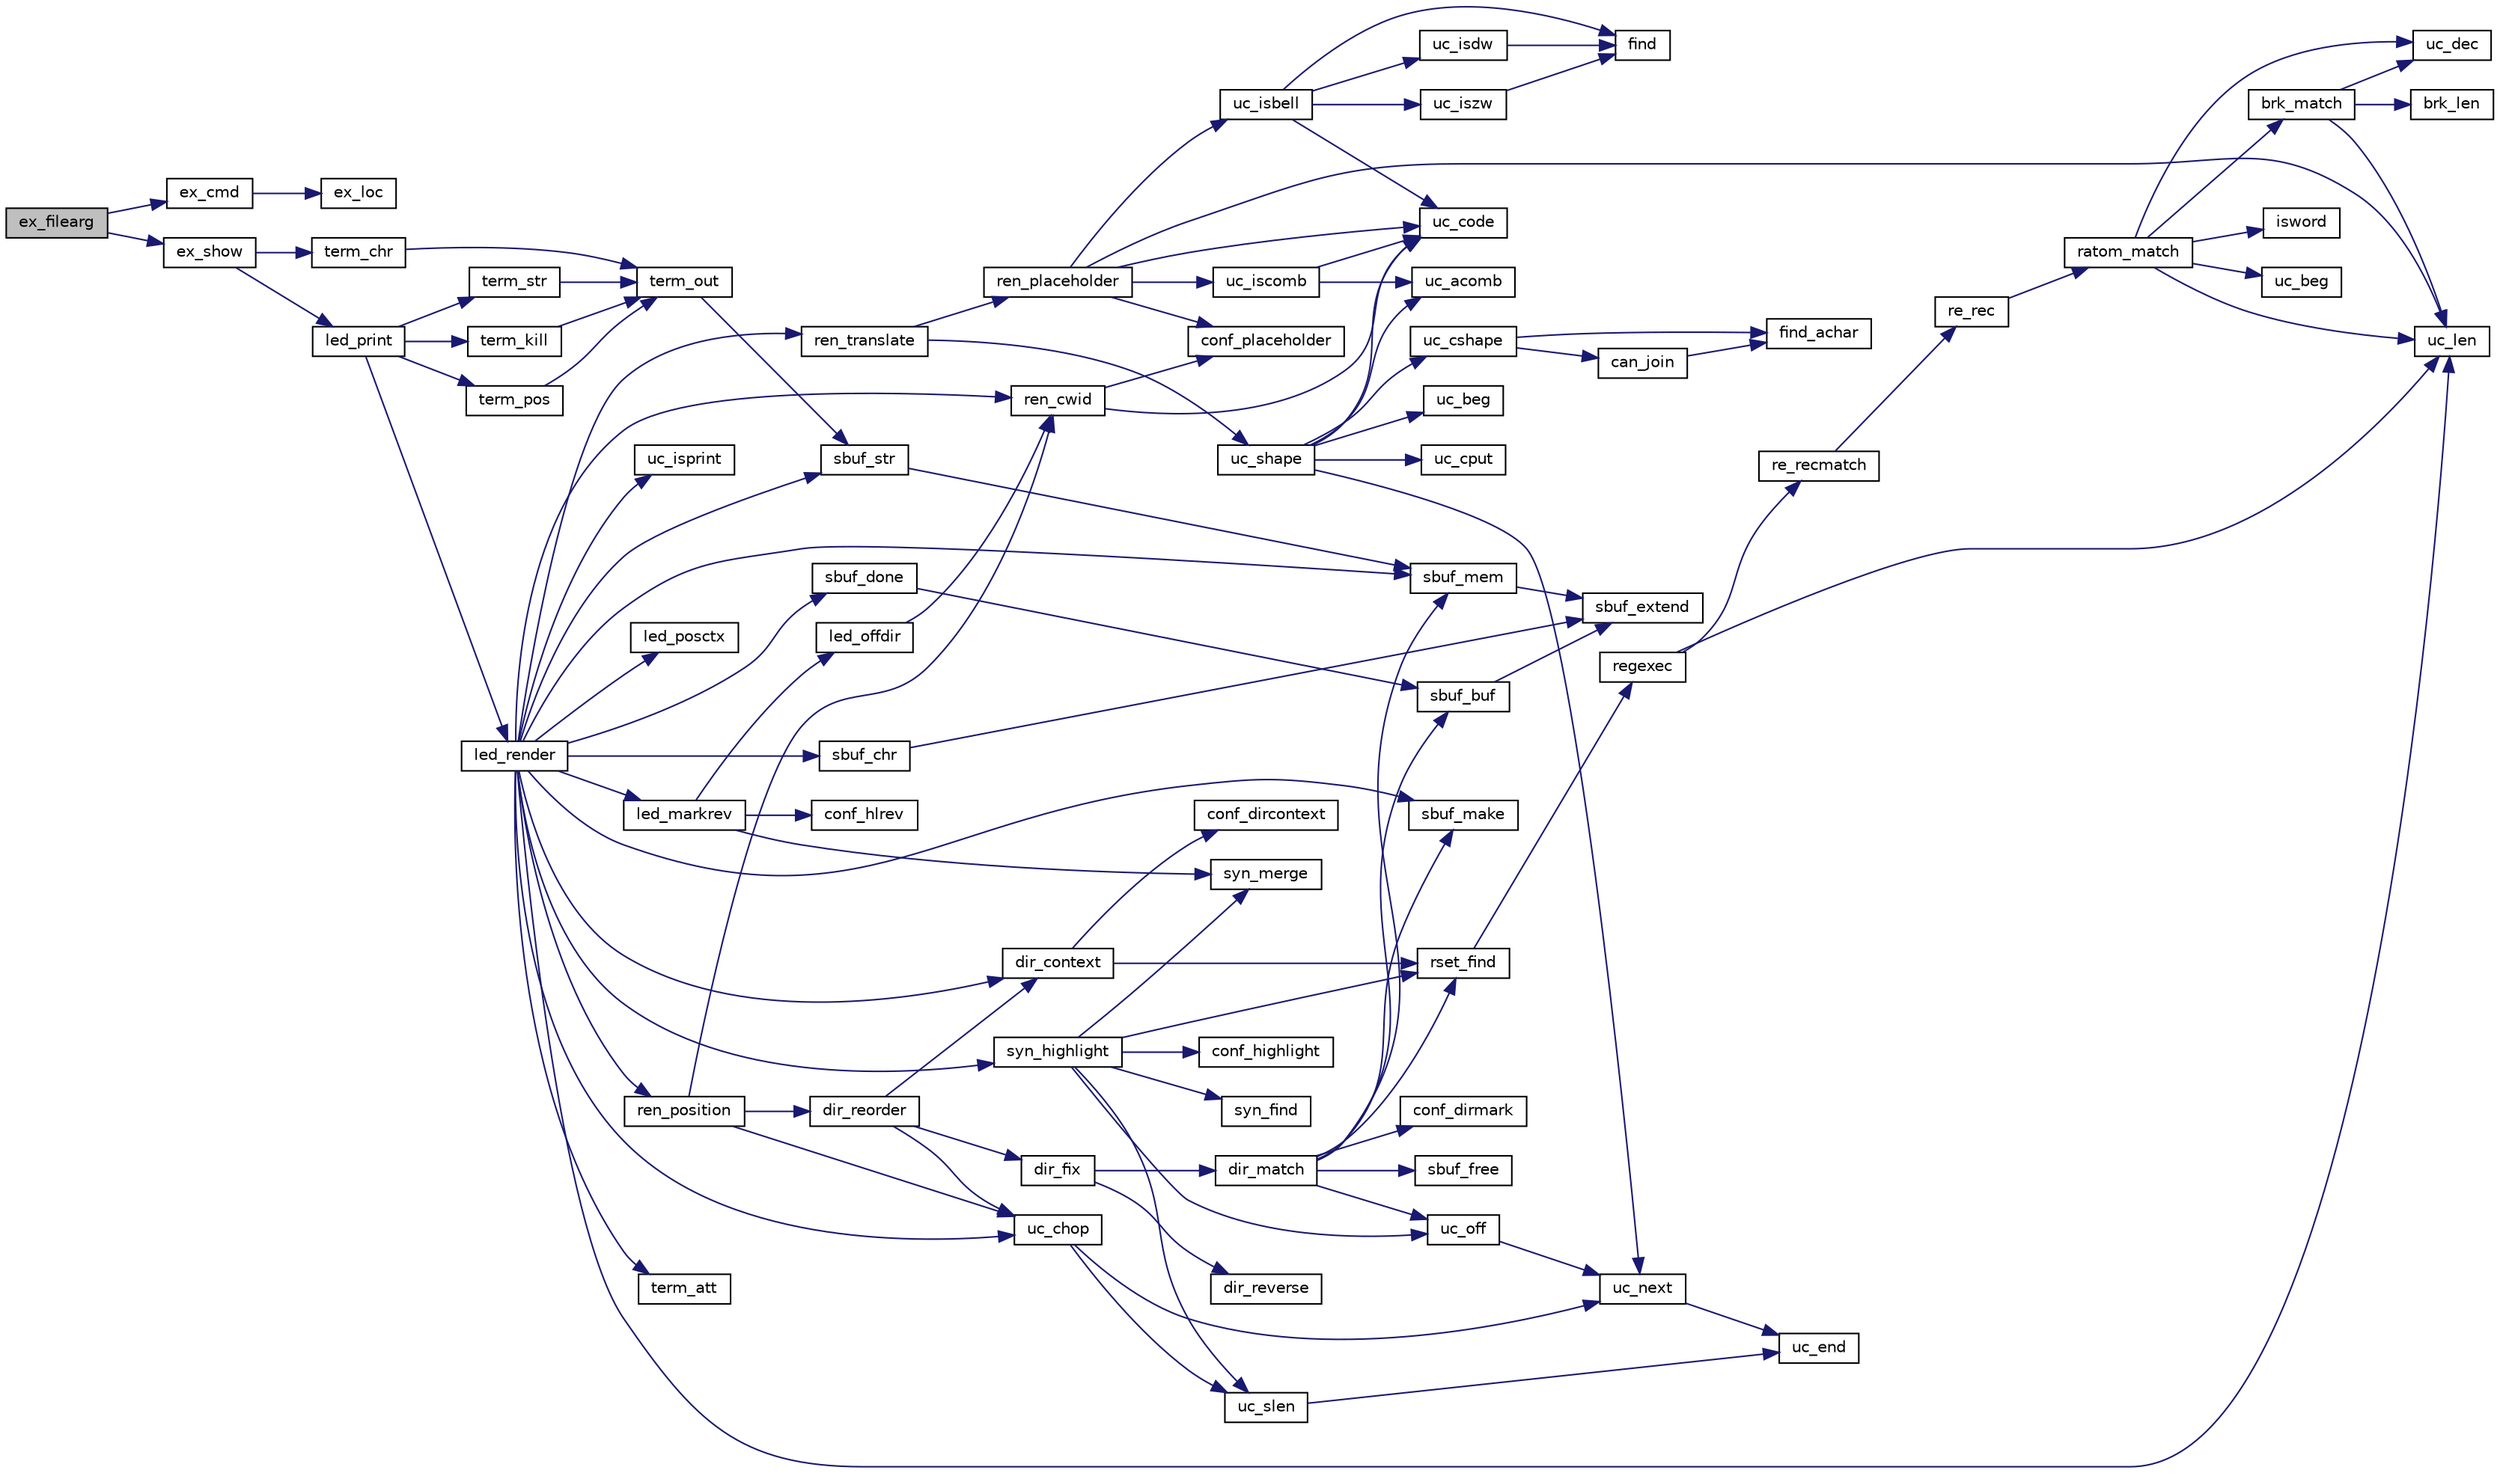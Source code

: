 digraph "ex_filearg"
{
 // INTERACTIVE_SVG=YES
 // LATEX_PDF_SIZE
  edge [fontname="Helvetica",fontsize="10",labelfontname="Helvetica",labelfontsize="10"];
  node [fontname="Helvetica",fontsize="10",shape=record];
  rankdir="LR";
  Node1 [label="ex_filearg",height=0.2,width=0.4,color="black", fillcolor="grey75", style="filled", fontcolor="black",tooltip=" "];
  Node1 -> Node2 [color="midnightblue",fontsize="10",style="solid",fontname="Helvetica"];
  Node2 [label="ex_cmd",height=0.2,width=0.4,color="black", fillcolor="white", style="filled",URL="$ex_8c.html#ac81e7e5f5a7172bb68069a443e15d8c1",tooltip=" "];
  Node2 -> Node3 [color="midnightblue",fontsize="10",style="solid",fontname="Helvetica"];
  Node3 [label="ex_loc",height=0.2,width=0.4,color="black", fillcolor="white", style="filled",URL="$ex_8c.html#a08b9908970de656c77ff16330b753c55",tooltip=" "];
  Node1 -> Node4 [color="midnightblue",fontsize="10",style="solid",fontname="Helvetica"];
  Node4 [label="ex_show",height=0.2,width=0.4,color="black", fillcolor="white", style="filled",URL="$vi_8c.html#ad27b2fbb84601eb4c5af3b1f28feac75",tooltip=" "];
  Node4 -> Node5 [color="midnightblue",fontsize="10",style="solid",fontname="Helvetica"];
  Node5 [label="led_print",height=0.2,width=0.4,color="black", fillcolor="white", style="filled",URL="$led_8c.html#ade70aef2ca0eab60adda203e063eb5a2",tooltip=" "];
  Node5 -> Node6 [color="midnightblue",fontsize="10",style="solid",fontname="Helvetica"];
  Node6 [label="led_render",height=0.2,width=0.4,color="black", fillcolor="white", style="filled",URL="$led_8c.html#ad30f796594398b70e4ce9687b11bcdd9",tooltip=" "];
  Node6 -> Node7 [color="midnightblue",fontsize="10",style="solid",fontname="Helvetica"];
  Node7 [label="dir_context",height=0.2,width=0.4,color="black", fillcolor="white", style="filled",URL="$dir_8c.html#aba0a553010578626d7148da2b6551321",tooltip=" "];
  Node7 -> Node8 [color="midnightblue",fontsize="10",style="solid",fontname="Helvetica"];
  Node8 [label="conf_dircontext",height=0.2,width=0.4,color="black", fillcolor="white", style="filled",URL="$conf_8c.html#a9e1bc5ed600c151c51d8e2342454e07c",tooltip=" "];
  Node7 -> Node9 [color="midnightblue",fontsize="10",style="solid",fontname="Helvetica"];
  Node9 [label="rset_find",height=0.2,width=0.4,color="black", fillcolor="white", style="filled",URL="$rset_8c.html#a389ec5abca88adc048a058744f2373eb",tooltip=" "];
  Node9 -> Node10 [color="midnightblue",fontsize="10",style="solid",fontname="Helvetica"];
  Node10 [label="regexec",height=0.2,width=0.4,color="black", fillcolor="white", style="filled",URL="$regex_8c.html#aa085ccd05ec25e3f8053850aebc50fe3",tooltip=" "];
  Node10 -> Node11 [color="midnightblue",fontsize="10",style="solid",fontname="Helvetica"];
  Node11 [label="re_recmatch",height=0.2,width=0.4,color="black", fillcolor="white", style="filled",URL="$regex_8c.html#aa5925e49bd18112bb37421dbde29162a",tooltip=" "];
  Node11 -> Node12 [color="midnightblue",fontsize="10",style="solid",fontname="Helvetica"];
  Node12 [label="re_rec",height=0.2,width=0.4,color="black", fillcolor="white", style="filled",URL="$regex_8c.html#a8e35614ddf21d405773327a52a95a73d",tooltip=" "];
  Node12 -> Node13 [color="midnightblue",fontsize="10",style="solid",fontname="Helvetica"];
  Node13 [label="ratom_match",height=0.2,width=0.4,color="black", fillcolor="white", style="filled",URL="$regex_8c.html#a24fd1fc7457ff4f03fb384f7170ac395",tooltip=" "];
  Node13 -> Node14 [color="midnightblue",fontsize="10",style="solid",fontname="Helvetica"];
  Node14 [label="brk_match",height=0.2,width=0.4,color="black", fillcolor="white", style="filled",URL="$regex_8c.html#aae17ed73e84075718fb04d131d6ca779",tooltip=" "];
  Node14 -> Node15 [color="midnightblue",fontsize="10",style="solid",fontname="Helvetica"];
  Node15 [label="brk_len",height=0.2,width=0.4,color="black", fillcolor="white", style="filled",URL="$regex_8c.html#acc18ff8d2687611a9e221b3329b02413",tooltip=" "];
  Node14 -> Node16 [color="midnightblue",fontsize="10",style="solid",fontname="Helvetica"];
  Node16 [label="uc_dec",height=0.2,width=0.4,color="black", fillcolor="white", style="filled",URL="$regex_8c.html#aaf73cdb88048e7f9fd588eb8d5aeb5a3",tooltip=" "];
  Node14 -> Node17 [color="midnightblue",fontsize="10",style="solid",fontname="Helvetica"];
  Node17 [label="uc_len",height=0.2,width=0.4,color="black", fillcolor="white", style="filled",URL="$regex_8c.html#a9a0d6d5f93f1eaba8b63b16903c0952d",tooltip=" "];
  Node13 -> Node18 [color="midnightblue",fontsize="10",style="solid",fontname="Helvetica"];
  Node18 [label="isword",height=0.2,width=0.4,color="black", fillcolor="white", style="filled",URL="$regex_8c.html#a35ad3fd0dbb795e6f30404ce86a7be5b",tooltip=" "];
  Node13 -> Node19 [color="midnightblue",fontsize="10",style="solid",fontname="Helvetica"];
  Node19 [label="uc_beg",height=0.2,width=0.4,color="black", fillcolor="white", style="filled",URL="$regex_8c.html#ade3e10606e6e8866e6151fe8440d6101",tooltip=" "];
  Node13 -> Node16 [color="midnightblue",fontsize="10",style="solid",fontname="Helvetica"];
  Node13 -> Node17 [color="midnightblue",fontsize="10",style="solid",fontname="Helvetica"];
  Node10 -> Node17 [color="midnightblue",fontsize="10",style="solid",fontname="Helvetica"];
  Node6 -> Node20 [color="midnightblue",fontsize="10",style="solid",fontname="Helvetica"];
  Node20 [label="led_markrev",height=0.2,width=0.4,color="black", fillcolor="white", style="filled",URL="$led_8c.html#a4aef8adb45fc8a4f9e47231aed28b839",tooltip=" "];
  Node20 -> Node21 [color="midnightblue",fontsize="10",style="solid",fontname="Helvetica"];
  Node21 [label="conf_hlrev",height=0.2,width=0.4,color="black", fillcolor="white", style="filled",URL="$conf_8c.html#a3eba9139f1834af92b8aa5798b7bb245",tooltip=" "];
  Node20 -> Node22 [color="midnightblue",fontsize="10",style="solid",fontname="Helvetica"];
  Node22 [label="led_offdir",height=0.2,width=0.4,color="black", fillcolor="white", style="filled",URL="$led_8c.html#abe94d8903f6c60b7460583ba6f6611b5",tooltip=" "];
  Node22 -> Node23 [color="midnightblue",fontsize="10",style="solid",fontname="Helvetica"];
  Node23 [label="ren_cwid",height=0.2,width=0.4,color="black", fillcolor="white", style="filled",URL="$ren_8c.html#a319a71758607f19d2beedd2bd4d3b369",tooltip=" "];
  Node23 -> Node24 [color="midnightblue",fontsize="10",style="solid",fontname="Helvetica"];
  Node24 [label="conf_placeholder",height=0.2,width=0.4,color="black", fillcolor="white", style="filled",URL="$conf_8c.html#ab1da6502eeb02af2fb9fa8a84515b0b6",tooltip=" "];
  Node23 -> Node25 [color="midnightblue",fontsize="10",style="solid",fontname="Helvetica"];
  Node25 [label="uc_code",height=0.2,width=0.4,color="black", fillcolor="white", style="filled",URL="$uc_8c.html#a45fdc2f2f3cb34515f1014bf754741bb",tooltip=" "];
  Node20 -> Node26 [color="midnightblue",fontsize="10",style="solid",fontname="Helvetica"];
  Node26 [label="syn_merge",height=0.2,width=0.4,color="black", fillcolor="white", style="filled",URL="$syn_8c.html#a3c3478da43bbbba6173c2cc5e8c0ead3",tooltip=" "];
  Node6 -> Node27 [color="midnightblue",fontsize="10",style="solid",fontname="Helvetica"];
  Node27 [label="led_posctx",height=0.2,width=0.4,color="black", fillcolor="white", style="filled",URL="$led_8c.html#ae0e93d330ef302bb5234bfce2a89441d",tooltip=" "];
  Node6 -> Node23 [color="midnightblue",fontsize="10",style="solid",fontname="Helvetica"];
  Node6 -> Node28 [color="midnightblue",fontsize="10",style="solid",fontname="Helvetica"];
  Node28 [label="ren_position",height=0.2,width=0.4,color="black", fillcolor="white", style="filled",URL="$ren_8c.html#af6e197881adec94ce251c84adf3dd495",tooltip=" "];
  Node28 -> Node29 [color="midnightblue",fontsize="10",style="solid",fontname="Helvetica"];
  Node29 [label="dir_reorder",height=0.2,width=0.4,color="black", fillcolor="white", style="filled",URL="$dir_8c.html#a8703d559ca9c640b8b89c589cf75ac06",tooltip=" "];
  Node29 -> Node7 [color="midnightblue",fontsize="10",style="solid",fontname="Helvetica"];
  Node29 -> Node30 [color="midnightblue",fontsize="10",style="solid",fontname="Helvetica"];
  Node30 [label="dir_fix",height=0.2,width=0.4,color="black", fillcolor="white", style="filled",URL="$dir_8c.html#a8dbcb1db32888e71e2702f7173e7cba4",tooltip=" "];
  Node30 -> Node31 [color="midnightblue",fontsize="10",style="solid",fontname="Helvetica"];
  Node31 [label="dir_match",height=0.2,width=0.4,color="black", fillcolor="white", style="filled",URL="$dir_8c.html#a3b2f132ebfd084295e89aa35eff56ff4",tooltip=" "];
  Node31 -> Node32 [color="midnightblue",fontsize="10",style="solid",fontname="Helvetica"];
  Node32 [label="conf_dirmark",height=0.2,width=0.4,color="black", fillcolor="white", style="filled",URL="$conf_8c.html#a3efe6ef9cd3bd043b3df1653265409f2",tooltip=" "];
  Node31 -> Node9 [color="midnightblue",fontsize="10",style="solid",fontname="Helvetica"];
  Node31 -> Node33 [color="midnightblue",fontsize="10",style="solid",fontname="Helvetica"];
  Node33 [label="sbuf_buf",height=0.2,width=0.4,color="black", fillcolor="white", style="filled",URL="$sbuf_8c.html#a4e56760893d5a6797626743840c9adf2",tooltip=" "];
  Node33 -> Node34 [color="midnightblue",fontsize="10",style="solid",fontname="Helvetica"];
  Node34 [label="sbuf_extend",height=0.2,width=0.4,color="black", fillcolor="white", style="filled",URL="$sbuf_8c.html#a4ad75f3948c0340c342a3ea3eb63a6e6",tooltip=" "];
  Node31 -> Node35 [color="midnightblue",fontsize="10",style="solid",fontname="Helvetica"];
  Node35 [label="sbuf_free",height=0.2,width=0.4,color="black", fillcolor="white", style="filled",URL="$sbuf_8c.html#a8c1a89868b1999663effb78b4f3fab32",tooltip=" "];
  Node31 -> Node36 [color="midnightblue",fontsize="10",style="solid",fontname="Helvetica"];
  Node36 [label="sbuf_make",height=0.2,width=0.4,color="black", fillcolor="white", style="filled",URL="$sbuf_8c.html#a57748585d6786a2c1aadc2cbe6f2135b",tooltip=" "];
  Node31 -> Node37 [color="midnightblue",fontsize="10",style="solid",fontname="Helvetica"];
  Node37 [label="sbuf_mem",height=0.2,width=0.4,color="black", fillcolor="white", style="filled",URL="$sbuf_8c.html#aa511ac77d6b486accc01c0512ef27ed2",tooltip=" "];
  Node37 -> Node34 [color="midnightblue",fontsize="10",style="solid",fontname="Helvetica"];
  Node31 -> Node38 [color="midnightblue",fontsize="10",style="solid",fontname="Helvetica"];
  Node38 [label="uc_off",height=0.2,width=0.4,color="black", fillcolor="white", style="filled",URL="$uc_8c.html#a8334cbe4db5e54e19bf79b31f68d9eb8",tooltip=" "];
  Node38 -> Node39 [color="midnightblue",fontsize="10",style="solid",fontname="Helvetica"];
  Node39 [label="uc_next",height=0.2,width=0.4,color="black", fillcolor="white", style="filled",URL="$uc_8c.html#a79c7c44c06c1febff5680c19667e2676",tooltip=" "];
  Node39 -> Node40 [color="midnightblue",fontsize="10",style="solid",fontname="Helvetica"];
  Node40 [label="uc_end",height=0.2,width=0.4,color="black", fillcolor="white", style="filled",URL="$uc_8c.html#a616e24870a58b86644c34ee077faca11",tooltip=" "];
  Node30 -> Node41 [color="midnightblue",fontsize="10",style="solid",fontname="Helvetica"];
  Node41 [label="dir_reverse",height=0.2,width=0.4,color="black", fillcolor="white", style="filled",URL="$dir_8c.html#a83ed34b9263550e2ca9b15cc02294a6b",tooltip=" "];
  Node29 -> Node42 [color="midnightblue",fontsize="10",style="solid",fontname="Helvetica"];
  Node42 [label="uc_chop",height=0.2,width=0.4,color="black", fillcolor="white", style="filled",URL="$uc_8c.html#a1764c4d0fa27bca336e5ca300ad969e7",tooltip=" "];
  Node42 -> Node39 [color="midnightblue",fontsize="10",style="solid",fontname="Helvetica"];
  Node42 -> Node43 [color="midnightblue",fontsize="10",style="solid",fontname="Helvetica"];
  Node43 [label="uc_slen",height=0.2,width=0.4,color="black", fillcolor="white", style="filled",URL="$uc_8c.html#a8afd7835259109c3ec7bb684d4a1f67f",tooltip=" "];
  Node43 -> Node40 [color="midnightblue",fontsize="10",style="solid",fontname="Helvetica"];
  Node28 -> Node23 [color="midnightblue",fontsize="10",style="solid",fontname="Helvetica"];
  Node28 -> Node42 [color="midnightblue",fontsize="10",style="solid",fontname="Helvetica"];
  Node6 -> Node44 [color="midnightblue",fontsize="10",style="solid",fontname="Helvetica"];
  Node44 [label="ren_translate",height=0.2,width=0.4,color="black", fillcolor="white", style="filled",URL="$ren_8c.html#a51d018012e29caa2b526a949b1f52fab",tooltip=" "];
  Node44 -> Node45 [color="midnightblue",fontsize="10",style="solid",fontname="Helvetica"];
  Node45 [label="ren_placeholder",height=0.2,width=0.4,color="black", fillcolor="white", style="filled",URL="$ren_8c.html#a0b410d82df4f40183b9655f3a0c4750b",tooltip=" "];
  Node45 -> Node24 [color="midnightblue",fontsize="10",style="solid",fontname="Helvetica"];
  Node45 -> Node25 [color="midnightblue",fontsize="10",style="solid",fontname="Helvetica"];
  Node45 -> Node46 [color="midnightblue",fontsize="10",style="solid",fontname="Helvetica"];
  Node46 [label="uc_isbell",height=0.2,width=0.4,color="black", fillcolor="white", style="filled",URL="$uc_8c.html#ad0a3bced19585fa779b48845746583e8",tooltip=" "];
  Node46 -> Node47 [color="midnightblue",fontsize="10",style="solid",fontname="Helvetica"];
  Node47 [label="find",height=0.2,width=0.4,color="black", fillcolor="white", style="filled",URL="$uc_8c.html#a26b3c1840a578dd97a58069e0af2168c",tooltip=" "];
  Node46 -> Node25 [color="midnightblue",fontsize="10",style="solid",fontname="Helvetica"];
  Node46 -> Node48 [color="midnightblue",fontsize="10",style="solid",fontname="Helvetica"];
  Node48 [label="uc_isdw",height=0.2,width=0.4,color="black", fillcolor="white", style="filled",URL="$uc_8c.html#a0f3be4d499b9b3469d03114386b386a2",tooltip=" "];
  Node48 -> Node47 [color="midnightblue",fontsize="10",style="solid",fontname="Helvetica"];
  Node46 -> Node49 [color="midnightblue",fontsize="10",style="solid",fontname="Helvetica"];
  Node49 [label="uc_iszw",height=0.2,width=0.4,color="black", fillcolor="white", style="filled",URL="$uc_8c.html#aef404add952e41075b8871fefaaba669",tooltip=" "];
  Node49 -> Node47 [color="midnightblue",fontsize="10",style="solid",fontname="Helvetica"];
  Node45 -> Node50 [color="midnightblue",fontsize="10",style="solid",fontname="Helvetica"];
  Node50 [label="uc_iscomb",height=0.2,width=0.4,color="black", fillcolor="white", style="filled",URL="$uc_8c.html#ae861c9bb1e8c19383bda8fddfacc95d3",tooltip=" "];
  Node50 -> Node51 [color="midnightblue",fontsize="10",style="solid",fontname="Helvetica"];
  Node51 [label="uc_acomb",height=0.2,width=0.4,color="black", fillcolor="white", style="filled",URL="$uc_8c.html#af4546620f966c0c94ca5980dd2fb9a04",tooltip=" "];
  Node50 -> Node25 [color="midnightblue",fontsize="10",style="solid",fontname="Helvetica"];
  Node45 -> Node17 [color="midnightblue",fontsize="10",style="solid",fontname="Helvetica"];
  Node44 -> Node52 [color="midnightblue",fontsize="10",style="solid",fontname="Helvetica"];
  Node52 [label="uc_shape",height=0.2,width=0.4,color="black", fillcolor="white", style="filled",URL="$uc_8c.html#ac581b74acc43801487e37a4dcfabaac3",tooltip=" "];
  Node52 -> Node51 [color="midnightblue",fontsize="10",style="solid",fontname="Helvetica"];
  Node52 -> Node53 [color="midnightblue",fontsize="10",style="solid",fontname="Helvetica"];
  Node53 [label="uc_beg",height=0.2,width=0.4,color="black", fillcolor="white", style="filled",URL="$uc_8c.html#a8b9e268743fd7af03b099072154fbb18",tooltip=" "];
  Node52 -> Node25 [color="midnightblue",fontsize="10",style="solid",fontname="Helvetica"];
  Node52 -> Node54 [color="midnightblue",fontsize="10",style="solid",fontname="Helvetica"];
  Node54 [label="uc_cput",height=0.2,width=0.4,color="black", fillcolor="white", style="filled",URL="$uc_8c.html#a5d2103c722f8e189605495695c2c7149",tooltip=" "];
  Node52 -> Node55 [color="midnightblue",fontsize="10",style="solid",fontname="Helvetica"];
  Node55 [label="uc_cshape",height=0.2,width=0.4,color="black", fillcolor="white", style="filled",URL="$uc_8c.html#acc1b453dfceccc257cb0f8bf9822ed01",tooltip=" "];
  Node55 -> Node56 [color="midnightblue",fontsize="10",style="solid",fontname="Helvetica"];
  Node56 [label="can_join",height=0.2,width=0.4,color="black", fillcolor="white", style="filled",URL="$uc_8c.html#a5b0fb710352596f49590c0ab690ced77",tooltip=" "];
  Node56 -> Node57 [color="midnightblue",fontsize="10",style="solid",fontname="Helvetica"];
  Node57 [label="find_achar",height=0.2,width=0.4,color="black", fillcolor="white", style="filled",URL="$uc_8c.html#ad4c5b7208072ca00e1454e27bda0294c",tooltip=" "];
  Node55 -> Node57 [color="midnightblue",fontsize="10",style="solid",fontname="Helvetica"];
  Node52 -> Node39 [color="midnightblue",fontsize="10",style="solid",fontname="Helvetica"];
  Node6 -> Node58 [color="midnightblue",fontsize="10",style="solid",fontname="Helvetica"];
  Node58 [label="sbuf_chr",height=0.2,width=0.4,color="black", fillcolor="white", style="filled",URL="$sbuf_8c.html#a3f9aa15ca1d73f585d7a4a9d023e58ce",tooltip=" "];
  Node58 -> Node34 [color="midnightblue",fontsize="10",style="solid",fontname="Helvetica"];
  Node6 -> Node59 [color="midnightblue",fontsize="10",style="solid",fontname="Helvetica"];
  Node59 [label="sbuf_done",height=0.2,width=0.4,color="black", fillcolor="white", style="filled",URL="$sbuf_8c.html#a7bf14d501d36ce36ee269d77cf2c3fc6",tooltip=" "];
  Node59 -> Node33 [color="midnightblue",fontsize="10",style="solid",fontname="Helvetica"];
  Node6 -> Node36 [color="midnightblue",fontsize="10",style="solid",fontname="Helvetica"];
  Node6 -> Node37 [color="midnightblue",fontsize="10",style="solid",fontname="Helvetica"];
  Node6 -> Node60 [color="midnightblue",fontsize="10",style="solid",fontname="Helvetica"];
  Node60 [label="sbuf_str",height=0.2,width=0.4,color="black", fillcolor="white", style="filled",URL="$sbuf_8c.html#a603d1d6ab090025f5850f10bfa2dec7a",tooltip=" "];
  Node60 -> Node37 [color="midnightblue",fontsize="10",style="solid",fontname="Helvetica"];
  Node6 -> Node61 [color="midnightblue",fontsize="10",style="solid",fontname="Helvetica"];
  Node61 [label="syn_highlight",height=0.2,width=0.4,color="black", fillcolor="white", style="filled",URL="$syn_8c.html#a00a481d2236c7c7fc489606a4ebe6de0",tooltip=" "];
  Node61 -> Node62 [color="midnightblue",fontsize="10",style="solid",fontname="Helvetica"];
  Node62 [label="conf_highlight",height=0.2,width=0.4,color="black", fillcolor="white", style="filled",URL="$conf_8c.html#a16ebf87f52698ee8c6b831cd629fb3b8",tooltip=" "];
  Node61 -> Node9 [color="midnightblue",fontsize="10",style="solid",fontname="Helvetica"];
  Node61 -> Node63 [color="midnightblue",fontsize="10",style="solid",fontname="Helvetica"];
  Node63 [label="syn_find",height=0.2,width=0.4,color="black", fillcolor="white", style="filled",URL="$syn_8c.html#aeb0e8fff89077c709508b89c2d80fcd1",tooltip=" "];
  Node61 -> Node26 [color="midnightblue",fontsize="10",style="solid",fontname="Helvetica"];
  Node61 -> Node38 [color="midnightblue",fontsize="10",style="solid",fontname="Helvetica"];
  Node61 -> Node43 [color="midnightblue",fontsize="10",style="solid",fontname="Helvetica"];
  Node6 -> Node64 [color="midnightblue",fontsize="10",style="solid",fontname="Helvetica"];
  Node64 [label="term_att",height=0.2,width=0.4,color="black", fillcolor="white", style="filled",URL="$term_8c.html#acd3be3f28b389753b39fc71eee224ec5",tooltip=" "];
  Node6 -> Node42 [color="midnightblue",fontsize="10",style="solid",fontname="Helvetica"];
  Node6 -> Node65 [color="midnightblue",fontsize="10",style="solid",fontname="Helvetica"];
  Node65 [label="uc_isprint",height=0.2,width=0.4,color="black", fillcolor="white", style="filled",URL="$uc_8c.html#a993ab083959f154189959956a4829b6c",tooltip=" "];
  Node6 -> Node17 [color="midnightblue",fontsize="10",style="solid",fontname="Helvetica"];
  Node5 -> Node66 [color="midnightblue",fontsize="10",style="solid",fontname="Helvetica"];
  Node66 [label="term_kill",height=0.2,width=0.4,color="black", fillcolor="white", style="filled",URL="$term_8c.html#a82ecdf76035675a751fca3c008117206",tooltip=" "];
  Node66 -> Node67 [color="midnightblue",fontsize="10",style="solid",fontname="Helvetica"];
  Node67 [label="term_out",height=0.2,width=0.4,color="black", fillcolor="white", style="filled",URL="$term_8c.html#acba93d06f96ed6e5ec460b781191741d",tooltip=" "];
  Node67 -> Node60 [color="midnightblue",fontsize="10",style="solid",fontname="Helvetica"];
  Node5 -> Node68 [color="midnightblue",fontsize="10",style="solid",fontname="Helvetica"];
  Node68 [label="term_pos",height=0.2,width=0.4,color="black", fillcolor="white", style="filled",URL="$term_8c.html#a9bf622de0a7c5a772f7c1da26522fede",tooltip=" "];
  Node68 -> Node67 [color="midnightblue",fontsize="10",style="solid",fontname="Helvetica"];
  Node5 -> Node69 [color="midnightblue",fontsize="10",style="solid",fontname="Helvetica"];
  Node69 [label="term_str",height=0.2,width=0.4,color="black", fillcolor="white", style="filled",URL="$term_8c.html#a1982be6327b52a410f8cad1eb805187b",tooltip=" "];
  Node69 -> Node67 [color="midnightblue",fontsize="10",style="solid",fontname="Helvetica"];
  Node4 -> Node70 [color="midnightblue",fontsize="10",style="solid",fontname="Helvetica"];
  Node70 [label="term_chr",height=0.2,width=0.4,color="black", fillcolor="white", style="filled",URL="$term_8c.html#aa47a46a9a390024a045e8f4e7aae8992",tooltip=" "];
  Node70 -> Node67 [color="midnightblue",fontsize="10",style="solid",fontname="Helvetica"];
}

